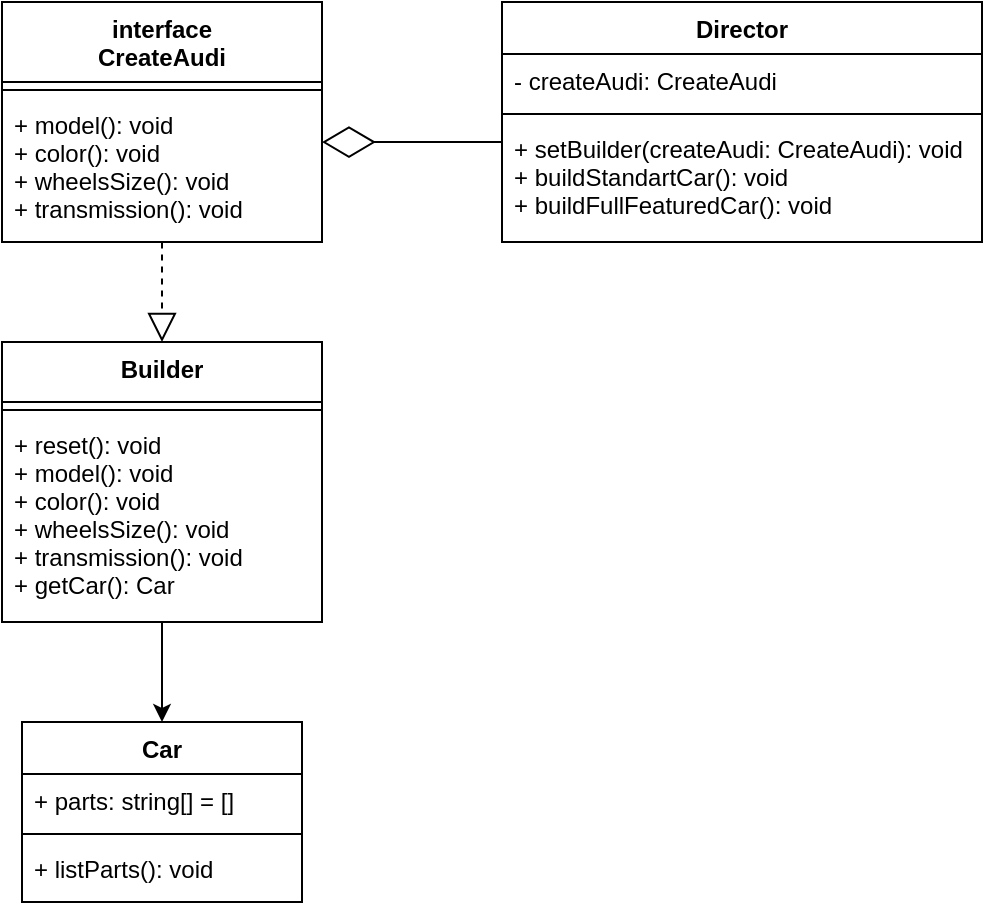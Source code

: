 <mxfile version="20.5.1" type="device"><diagram id="Iw1Uk30sRhWtI_Wlp_xP" name="Страница 1"><mxGraphModel dx="1564" dy="856" grid="1" gridSize="10" guides="1" tooltips="1" connect="1" arrows="1" fold="1" page="1" pageScale="1" pageWidth="413" pageHeight="291" math="0" shadow="0"><root><mxCell id="0"/><mxCell id="1" parent="0"/><mxCell id="xKk-C6SESx3YgGGkphub-41" value="interface&#10;CreateAudi" style="swimlane;fontStyle=1;align=center;verticalAlign=top;childLayout=stackLayout;horizontal=1;startSize=40;horizontalStack=0;resizeParent=1;resizeParentMax=0;resizeLast=0;collapsible=1;marginBottom=0;" vertex="1" parent="1"><mxGeometry x="180" y="60" width="160" height="120" as="geometry"/></mxCell><mxCell id="xKk-C6SESx3YgGGkphub-43" value="" style="line;strokeWidth=1;fillColor=none;align=left;verticalAlign=middle;spacingTop=-1;spacingLeft=3;spacingRight=3;rotatable=0;labelPosition=right;points=[];portConstraint=eastwest;strokeColor=inherit;" vertex="1" parent="xKk-C6SESx3YgGGkphub-41"><mxGeometry y="40" width="160" height="8" as="geometry"/></mxCell><mxCell id="xKk-C6SESx3YgGGkphub-44" value="+ model(): void&#10;+ color(): void&#10;+ wheelsSize(): void&#10;+ transmission(): void" style="text;strokeColor=none;fillColor=none;align=left;verticalAlign=top;spacingLeft=4;spacingRight=4;overflow=hidden;rotatable=0;points=[[0,0.5],[1,0.5]];portConstraint=eastwest;" vertex="1" parent="xKk-C6SESx3YgGGkphub-41"><mxGeometry y="48" width="160" height="72" as="geometry"/></mxCell><mxCell id="xKk-C6SESx3YgGGkphub-45" value="Builder" style="swimlane;fontStyle=1;align=center;verticalAlign=top;childLayout=stackLayout;horizontal=1;startSize=30;horizontalStack=0;resizeParent=1;resizeParentMax=0;resizeLast=0;collapsible=1;marginBottom=0;" vertex="1" parent="1"><mxGeometry x="180" y="230" width="160" height="140" as="geometry"/></mxCell><mxCell id="xKk-C6SESx3YgGGkphub-46" value="" style="line;strokeWidth=1;fillColor=none;align=left;verticalAlign=middle;spacingTop=-1;spacingLeft=3;spacingRight=3;rotatable=0;labelPosition=right;points=[];portConstraint=eastwest;strokeColor=inherit;" vertex="1" parent="xKk-C6SESx3YgGGkphub-45"><mxGeometry y="30" width="160" height="8" as="geometry"/></mxCell><mxCell id="xKk-C6SESx3YgGGkphub-47" value="+ reset(): void&#10;+ model(): void&#10;+ color(): void&#10;+ wheelsSize(): void&#10;+ transmission(): void&#10;+ getCar(): Car" style="text;strokeColor=none;fillColor=none;align=left;verticalAlign=top;spacingLeft=4;spacingRight=4;overflow=hidden;rotatable=0;points=[[0,0.5],[1,0.5]];portConstraint=eastwest;" vertex="1" parent="xKk-C6SESx3YgGGkphub-45"><mxGeometry y="38" width="160" height="102" as="geometry"/></mxCell><mxCell id="xKk-C6SESx3YgGGkphub-48" value="" style="endArrow=block;dashed=1;endFill=0;endSize=12;html=1;rounded=0;exitX=0.5;exitY=1.003;exitDx=0;exitDy=0;exitPerimeter=0;entryX=0.5;entryY=0;entryDx=0;entryDy=0;" edge="1" parent="1" source="xKk-C6SESx3YgGGkphub-44" target="xKk-C6SESx3YgGGkphub-45"><mxGeometry width="160" relative="1" as="geometry"><mxPoint x="280" y="260" as="sourcePoint"/><mxPoint x="440" y="260" as="targetPoint"/></mxGeometry></mxCell><mxCell id="xKk-C6SESx3YgGGkphub-49" value="Car" style="swimlane;fontStyle=1;align=center;verticalAlign=top;childLayout=stackLayout;horizontal=1;startSize=26;horizontalStack=0;resizeParent=1;resizeParentMax=0;resizeLast=0;collapsible=1;marginBottom=0;" vertex="1" parent="1"><mxGeometry x="190" y="420" width="140" height="90" as="geometry"/></mxCell><mxCell id="xKk-C6SESx3YgGGkphub-50" value="+ parts: string[] = []" style="text;strokeColor=none;fillColor=none;align=left;verticalAlign=top;spacingLeft=4;spacingRight=4;overflow=hidden;rotatable=0;points=[[0,0.5],[1,0.5]];portConstraint=eastwest;" vertex="1" parent="xKk-C6SESx3YgGGkphub-49"><mxGeometry y="26" width="140" height="26" as="geometry"/></mxCell><mxCell id="xKk-C6SESx3YgGGkphub-51" value="" style="line;strokeWidth=1;fillColor=none;align=left;verticalAlign=middle;spacingTop=-1;spacingLeft=3;spacingRight=3;rotatable=0;labelPosition=right;points=[];portConstraint=eastwest;strokeColor=inherit;" vertex="1" parent="xKk-C6SESx3YgGGkphub-49"><mxGeometry y="52" width="140" height="8" as="geometry"/></mxCell><mxCell id="xKk-C6SESx3YgGGkphub-52" value="+ listParts(): void" style="text;strokeColor=none;fillColor=none;align=left;verticalAlign=top;spacingLeft=4;spacingRight=4;overflow=hidden;rotatable=0;points=[[0,0.5],[1,0.5]];portConstraint=eastwest;" vertex="1" parent="xKk-C6SESx3YgGGkphub-49"><mxGeometry y="60" width="140" height="30" as="geometry"/></mxCell><mxCell id="xKk-C6SESx3YgGGkphub-53" value="" style="endArrow=classic;html=1;rounded=0;exitX=0.5;exitY=1.003;exitDx=0;exitDy=0;exitPerimeter=0;entryX=0.5;entryY=0;entryDx=0;entryDy=0;" edge="1" parent="1" source="xKk-C6SESx3YgGGkphub-47" target="xKk-C6SESx3YgGGkphub-49"><mxGeometry width="50" height="50" relative="1" as="geometry"><mxPoint x="380" y="370" as="sourcePoint"/><mxPoint x="430" y="320" as="targetPoint"/></mxGeometry></mxCell><mxCell id="xKk-C6SESx3YgGGkphub-54" value="Director" style="swimlane;fontStyle=1;align=center;verticalAlign=top;childLayout=stackLayout;horizontal=1;startSize=26;horizontalStack=0;resizeParent=1;resizeParentMax=0;resizeLast=0;collapsible=1;marginBottom=0;" vertex="1" parent="1"><mxGeometry x="430" y="60" width="240" height="120" as="geometry"/></mxCell><mxCell id="xKk-C6SESx3YgGGkphub-55" value="- createAudi: CreateAudi" style="text;strokeColor=none;fillColor=none;align=left;verticalAlign=top;spacingLeft=4;spacingRight=4;overflow=hidden;rotatable=0;points=[[0,0.5],[1,0.5]];portConstraint=eastwest;" vertex="1" parent="xKk-C6SESx3YgGGkphub-54"><mxGeometry y="26" width="240" height="26" as="geometry"/></mxCell><mxCell id="xKk-C6SESx3YgGGkphub-56" value="" style="line;strokeWidth=1;fillColor=none;align=left;verticalAlign=middle;spacingTop=-1;spacingLeft=3;spacingRight=3;rotatable=0;labelPosition=right;points=[];portConstraint=eastwest;strokeColor=inherit;" vertex="1" parent="xKk-C6SESx3YgGGkphub-54"><mxGeometry y="52" width="240" height="8" as="geometry"/></mxCell><mxCell id="xKk-C6SESx3YgGGkphub-57" value="+ setBuilder(createAudi: CreateAudi): void&#10;+ buildStandartCar(): void&#10;+ buildFullFeaturedCar(): void" style="text;strokeColor=none;fillColor=none;align=left;verticalAlign=top;spacingLeft=4;spacingRight=4;overflow=hidden;rotatable=0;points=[[0,0.5],[1,0.5]];portConstraint=eastwest;" vertex="1" parent="xKk-C6SESx3YgGGkphub-54"><mxGeometry y="60" width="240" height="60" as="geometry"/></mxCell><mxCell id="xKk-C6SESx3YgGGkphub-58" value="" style="endArrow=diamondThin;endFill=0;endSize=24;html=1;rounded=0;exitX=0;exitY=0.166;exitDx=0;exitDy=0;exitPerimeter=0;entryX=1;entryY=0.306;entryDx=0;entryDy=0;entryPerimeter=0;" edge="1" parent="1" source="xKk-C6SESx3YgGGkphub-57" target="xKk-C6SESx3YgGGkphub-44"><mxGeometry width="160" relative="1" as="geometry"><mxPoint x="500" y="120" as="sourcePoint"/><mxPoint x="340" y="120" as="targetPoint"/></mxGeometry></mxCell></root></mxGraphModel></diagram></mxfile>